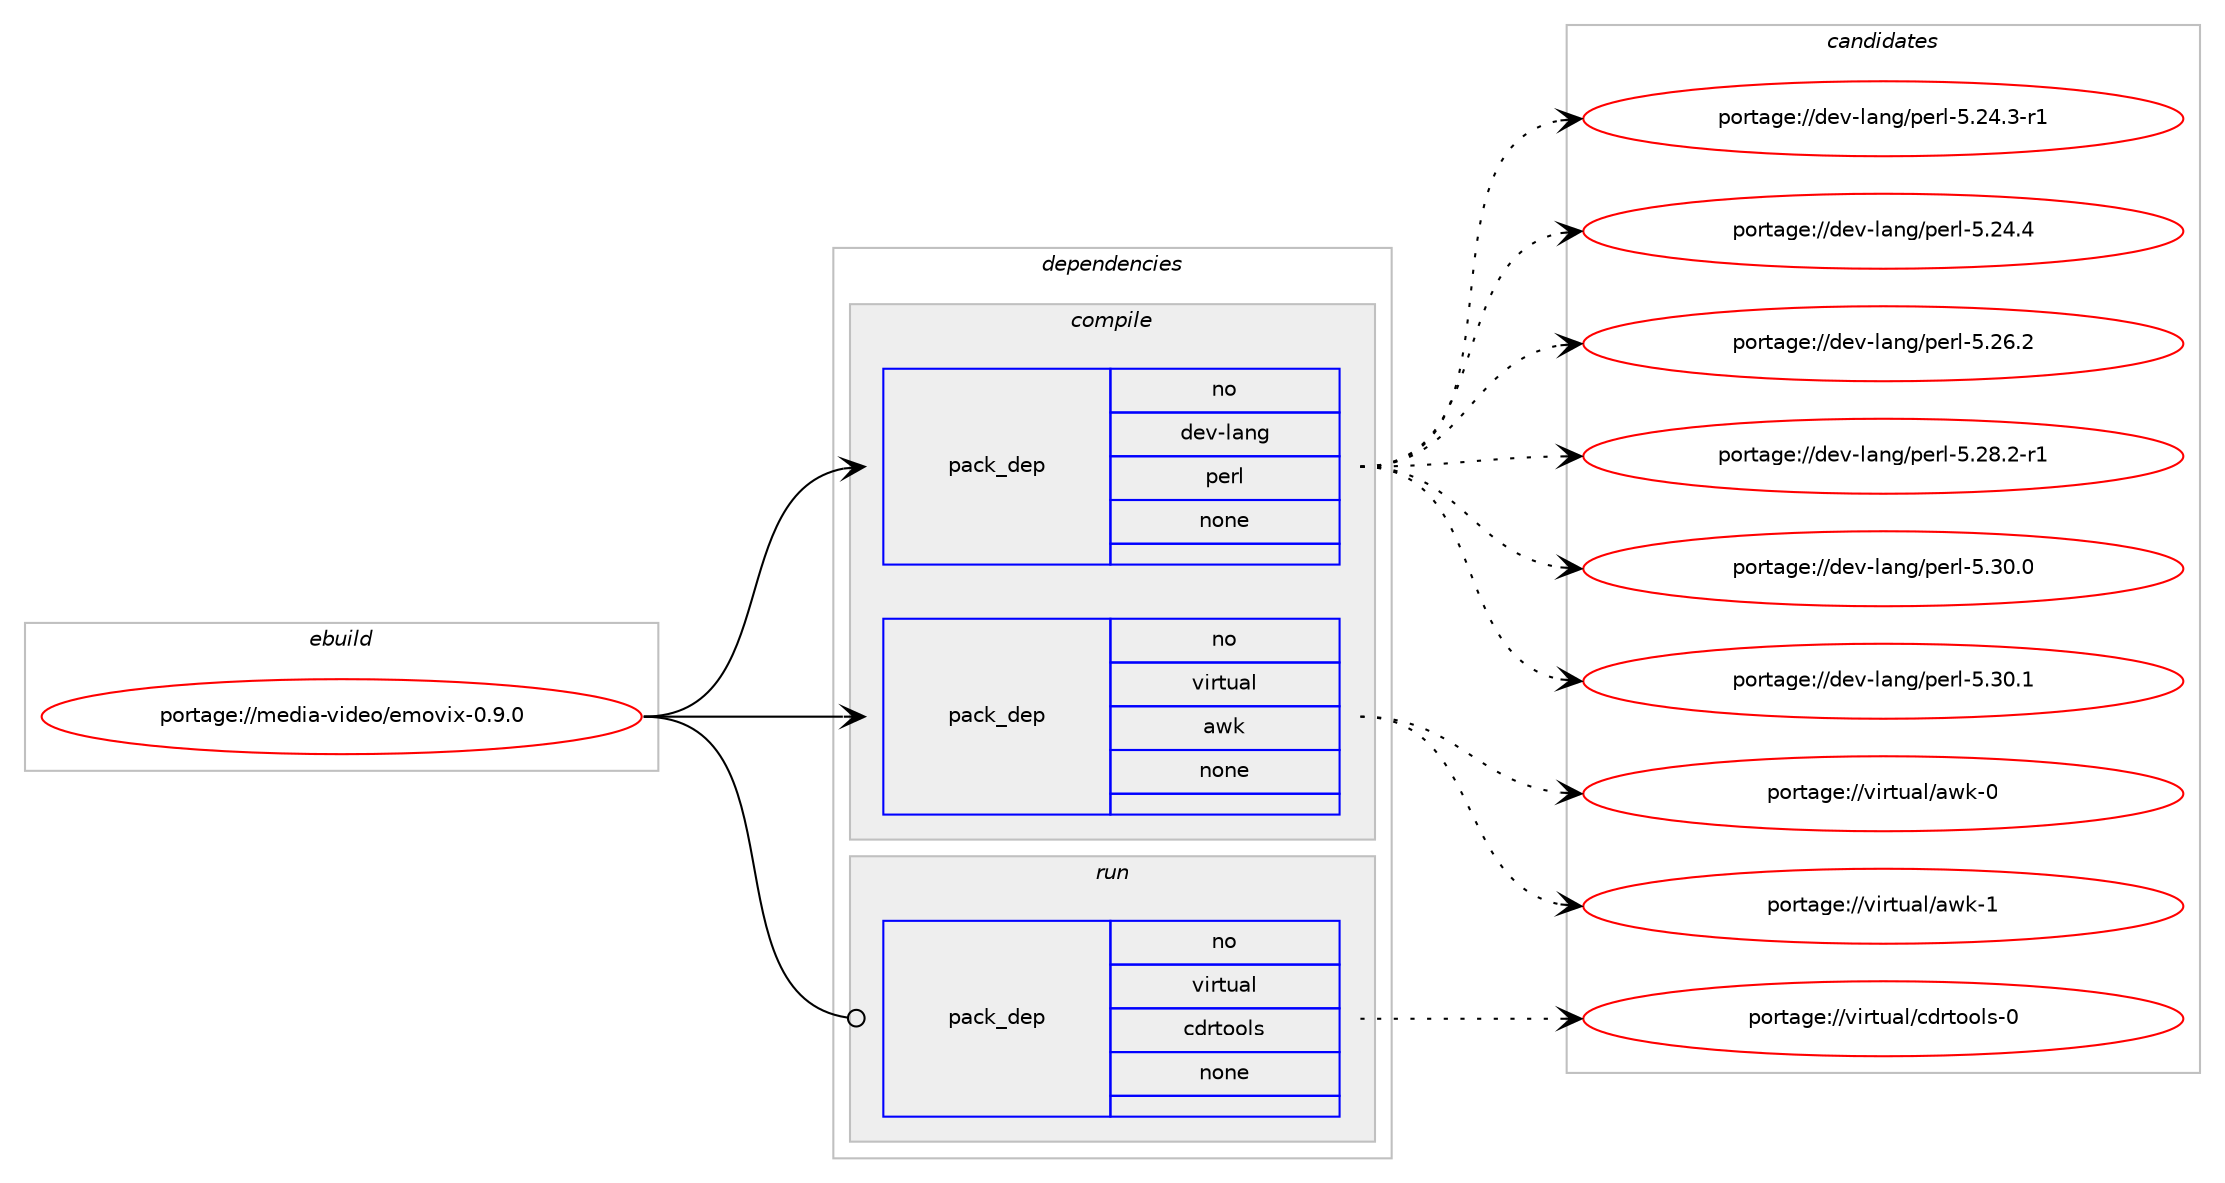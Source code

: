 digraph prolog {

# *************
# Graph options
# *************

newrank=true;
concentrate=true;
compound=true;
graph [rankdir=LR,fontname=Helvetica,fontsize=10,ranksep=1.5];#, ranksep=2.5, nodesep=0.2];
edge  [arrowhead=vee];
node  [fontname=Helvetica,fontsize=10];

# **********
# The ebuild
# **********

subgraph cluster_leftcol {
color=gray;
rank=same;
label=<<i>ebuild</i>>;
id [label="portage://media-video/emovix-0.9.0", color=red, width=4, href="../media-video/emovix-0.9.0.svg"];
}

# ****************
# The dependencies
# ****************

subgraph cluster_midcol {
color=gray;
label=<<i>dependencies</i>>;
subgraph cluster_compile {
fillcolor="#eeeeee";
style=filled;
label=<<i>compile</i>>;
subgraph pack249340 {
dependency339175 [label=<<TABLE BORDER="0" CELLBORDER="1" CELLSPACING="0" CELLPADDING="4" WIDTH="220"><TR><TD ROWSPAN="6" CELLPADDING="30">pack_dep</TD></TR><TR><TD WIDTH="110">no</TD></TR><TR><TD>dev-lang</TD></TR><TR><TD>perl</TD></TR><TR><TD>none</TD></TR><TR><TD></TD></TR></TABLE>>, shape=none, color=blue];
}
id:e -> dependency339175:w [weight=20,style="solid",arrowhead="vee"];
subgraph pack249341 {
dependency339176 [label=<<TABLE BORDER="0" CELLBORDER="1" CELLSPACING="0" CELLPADDING="4" WIDTH="220"><TR><TD ROWSPAN="6" CELLPADDING="30">pack_dep</TD></TR><TR><TD WIDTH="110">no</TD></TR><TR><TD>virtual</TD></TR><TR><TD>awk</TD></TR><TR><TD>none</TD></TR><TR><TD></TD></TR></TABLE>>, shape=none, color=blue];
}
id:e -> dependency339176:w [weight=20,style="solid",arrowhead="vee"];
}
subgraph cluster_compileandrun {
fillcolor="#eeeeee";
style=filled;
label=<<i>compile and run</i>>;
}
subgraph cluster_run {
fillcolor="#eeeeee";
style=filled;
label=<<i>run</i>>;
subgraph pack249342 {
dependency339177 [label=<<TABLE BORDER="0" CELLBORDER="1" CELLSPACING="0" CELLPADDING="4" WIDTH="220"><TR><TD ROWSPAN="6" CELLPADDING="30">pack_dep</TD></TR><TR><TD WIDTH="110">no</TD></TR><TR><TD>virtual</TD></TR><TR><TD>cdrtools</TD></TR><TR><TD>none</TD></TR><TR><TD></TD></TR></TABLE>>, shape=none, color=blue];
}
id:e -> dependency339177:w [weight=20,style="solid",arrowhead="odot"];
}
}

# **************
# The candidates
# **************

subgraph cluster_choices {
rank=same;
color=gray;
label=<<i>candidates</i>>;

subgraph choice249340 {
color=black;
nodesep=1;
choiceportage100101118451089711010347112101114108455346505246514511449 [label="portage://dev-lang/perl-5.24.3-r1", color=red, width=4,href="../dev-lang/perl-5.24.3-r1.svg"];
choiceportage10010111845108971101034711210111410845534650524652 [label="portage://dev-lang/perl-5.24.4", color=red, width=4,href="../dev-lang/perl-5.24.4.svg"];
choiceportage10010111845108971101034711210111410845534650544650 [label="portage://dev-lang/perl-5.26.2", color=red, width=4,href="../dev-lang/perl-5.26.2.svg"];
choiceportage100101118451089711010347112101114108455346505646504511449 [label="portage://dev-lang/perl-5.28.2-r1", color=red, width=4,href="../dev-lang/perl-5.28.2-r1.svg"];
choiceportage10010111845108971101034711210111410845534651484648 [label="portage://dev-lang/perl-5.30.0", color=red, width=4,href="../dev-lang/perl-5.30.0.svg"];
choiceportage10010111845108971101034711210111410845534651484649 [label="portage://dev-lang/perl-5.30.1", color=red, width=4,href="../dev-lang/perl-5.30.1.svg"];
dependency339175:e -> choiceportage100101118451089711010347112101114108455346505246514511449:w [style=dotted,weight="100"];
dependency339175:e -> choiceportage10010111845108971101034711210111410845534650524652:w [style=dotted,weight="100"];
dependency339175:e -> choiceportage10010111845108971101034711210111410845534650544650:w [style=dotted,weight="100"];
dependency339175:e -> choiceportage100101118451089711010347112101114108455346505646504511449:w [style=dotted,weight="100"];
dependency339175:e -> choiceportage10010111845108971101034711210111410845534651484648:w [style=dotted,weight="100"];
dependency339175:e -> choiceportage10010111845108971101034711210111410845534651484649:w [style=dotted,weight="100"];
}
subgraph choice249341 {
color=black;
nodesep=1;
choiceportage1181051141161179710847971191074548 [label="portage://virtual/awk-0", color=red, width=4,href="../virtual/awk-0.svg"];
choiceportage1181051141161179710847971191074549 [label="portage://virtual/awk-1", color=red, width=4,href="../virtual/awk-1.svg"];
dependency339176:e -> choiceportage1181051141161179710847971191074548:w [style=dotted,weight="100"];
dependency339176:e -> choiceportage1181051141161179710847971191074549:w [style=dotted,weight="100"];
}
subgraph choice249342 {
color=black;
nodesep=1;
choiceportage1181051141161179710847991001141161111111081154548 [label="portage://virtual/cdrtools-0", color=red, width=4,href="../virtual/cdrtools-0.svg"];
dependency339177:e -> choiceportage1181051141161179710847991001141161111111081154548:w [style=dotted,weight="100"];
}
}

}
